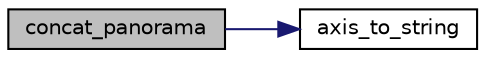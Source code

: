 digraph "concat_panorama"
{
 // LATEX_PDF_SIZE
  edge [fontname="Helvetica",fontsize="10",labelfontname="Helvetica",labelfontsize="10"];
  node [fontname="Helvetica",fontsize="10",shape=record];
  rankdir="LR";
  Node1 [label="concat_panorama",height=0.2,width=0.4,color="black", fillcolor="grey75", style="filled", fontcolor="black",tooltip="Concatenation PANORAMA feature maps SDM and NDM."];
  Node1 -> Node2 [color="midnightblue",fontsize="10",style="solid",fontname="Helvetica"];
  Node2 [label="axis_to_string",height=0.2,width=0.4,color="black", fillcolor="white", style="filled",URL="$aux_8h.html#afc31f23e1de37e57949b88b2da006122",tooltip="Convert enum Axis to std::string c++ type."];
}

